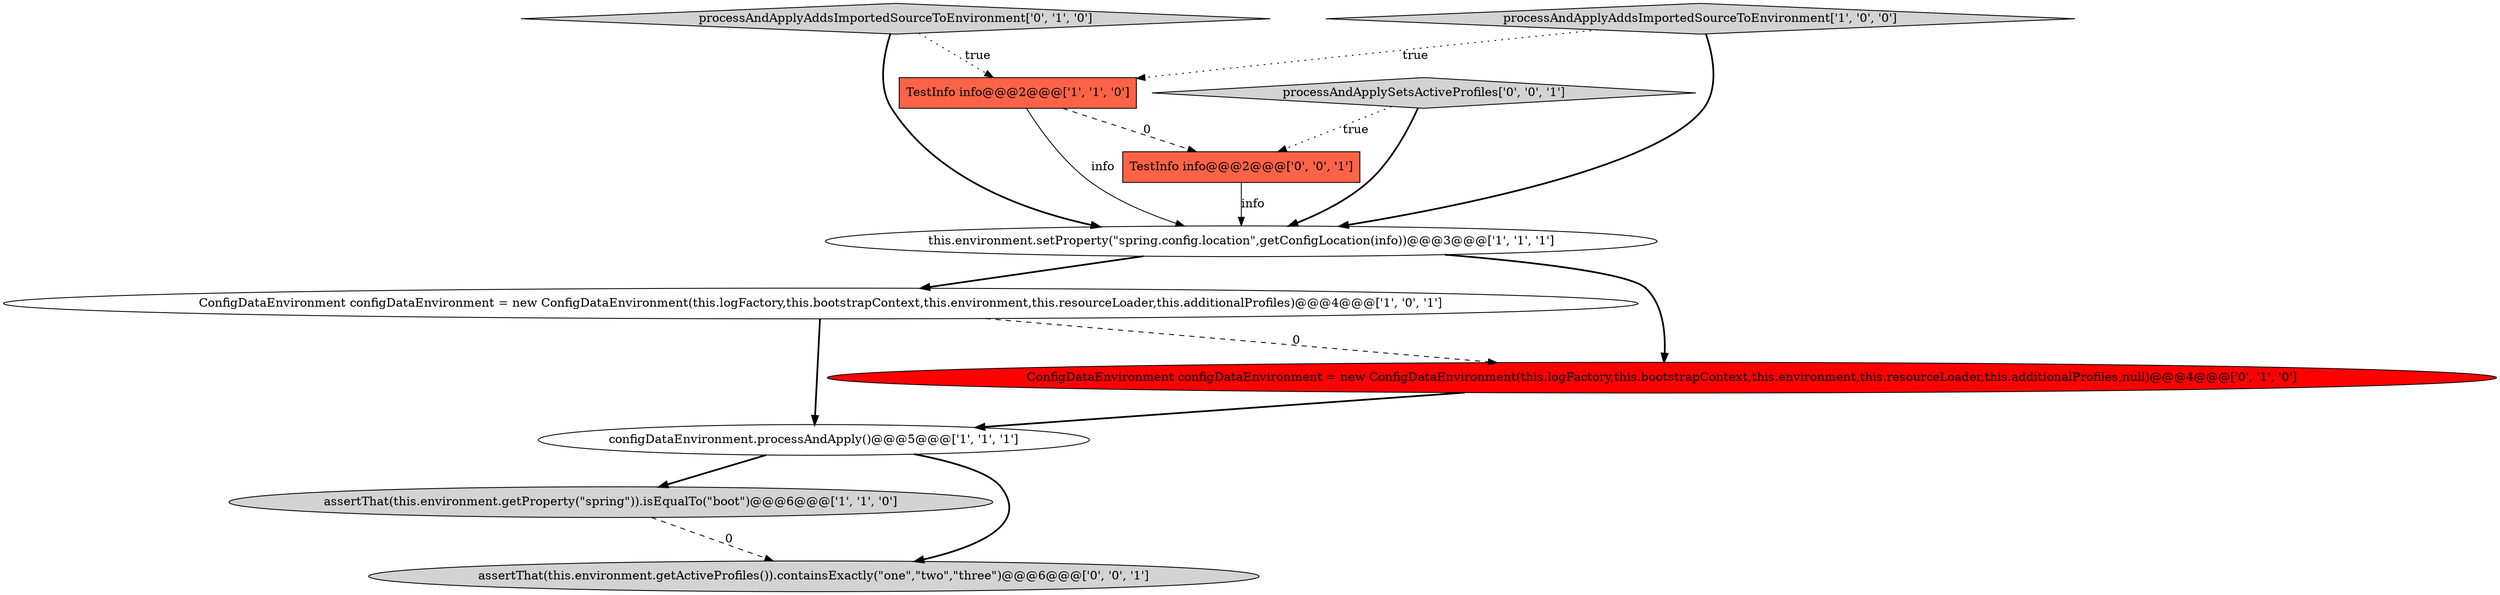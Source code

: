 digraph {
7 [style = filled, label = "processAndApplyAddsImportedSourceToEnvironment['0', '1', '0']", fillcolor = lightgray, shape = diamond image = "AAA0AAABBB2BBB"];
8 [style = filled, label = "TestInfo info@@@2@@@['0', '0', '1']", fillcolor = tomato, shape = box image = "AAA0AAABBB3BBB"];
3 [style = filled, label = "assertThat(this.environment.getProperty(\"spring\")).isEqualTo(\"boot\")@@@6@@@['1', '1', '0']", fillcolor = lightgray, shape = ellipse image = "AAA0AAABBB1BBB"];
2 [style = filled, label = "processAndApplyAddsImportedSourceToEnvironment['1', '0', '0']", fillcolor = lightgray, shape = diamond image = "AAA0AAABBB1BBB"];
10 [style = filled, label = "assertThat(this.environment.getActiveProfiles()).containsExactly(\"one\",\"two\",\"three\")@@@6@@@['0', '0', '1']", fillcolor = lightgray, shape = ellipse image = "AAA0AAABBB3BBB"];
0 [style = filled, label = "configDataEnvironment.processAndApply()@@@5@@@['1', '1', '1']", fillcolor = white, shape = ellipse image = "AAA0AAABBB1BBB"];
4 [style = filled, label = "this.environment.setProperty(\"spring.config.location\",getConfigLocation(info))@@@3@@@['1', '1', '1']", fillcolor = white, shape = ellipse image = "AAA0AAABBB1BBB"];
5 [style = filled, label = "TestInfo info@@@2@@@['1', '1', '0']", fillcolor = tomato, shape = box image = "AAA0AAABBB1BBB"];
1 [style = filled, label = "ConfigDataEnvironment configDataEnvironment = new ConfigDataEnvironment(this.logFactory,this.bootstrapContext,this.environment,this.resourceLoader,this.additionalProfiles)@@@4@@@['1', '0', '1']", fillcolor = white, shape = ellipse image = "AAA0AAABBB1BBB"];
9 [style = filled, label = "processAndApplySetsActiveProfiles['0', '0', '1']", fillcolor = lightgray, shape = diamond image = "AAA0AAABBB3BBB"];
6 [style = filled, label = "ConfigDataEnvironment configDataEnvironment = new ConfigDataEnvironment(this.logFactory,this.bootstrapContext,this.environment,this.resourceLoader,this.additionalProfiles,null)@@@4@@@['0', '1', '0']", fillcolor = red, shape = ellipse image = "AAA1AAABBB2BBB"];
0->3 [style = bold, label=""];
5->8 [style = dashed, label="0"];
4->1 [style = bold, label=""];
5->4 [style = solid, label="info"];
6->0 [style = bold, label=""];
0->10 [style = bold, label=""];
1->0 [style = bold, label=""];
7->4 [style = bold, label=""];
3->10 [style = dashed, label="0"];
2->5 [style = dotted, label="true"];
2->4 [style = bold, label=""];
4->6 [style = bold, label=""];
1->6 [style = dashed, label="0"];
9->4 [style = bold, label=""];
7->5 [style = dotted, label="true"];
8->4 [style = solid, label="info"];
9->8 [style = dotted, label="true"];
}
